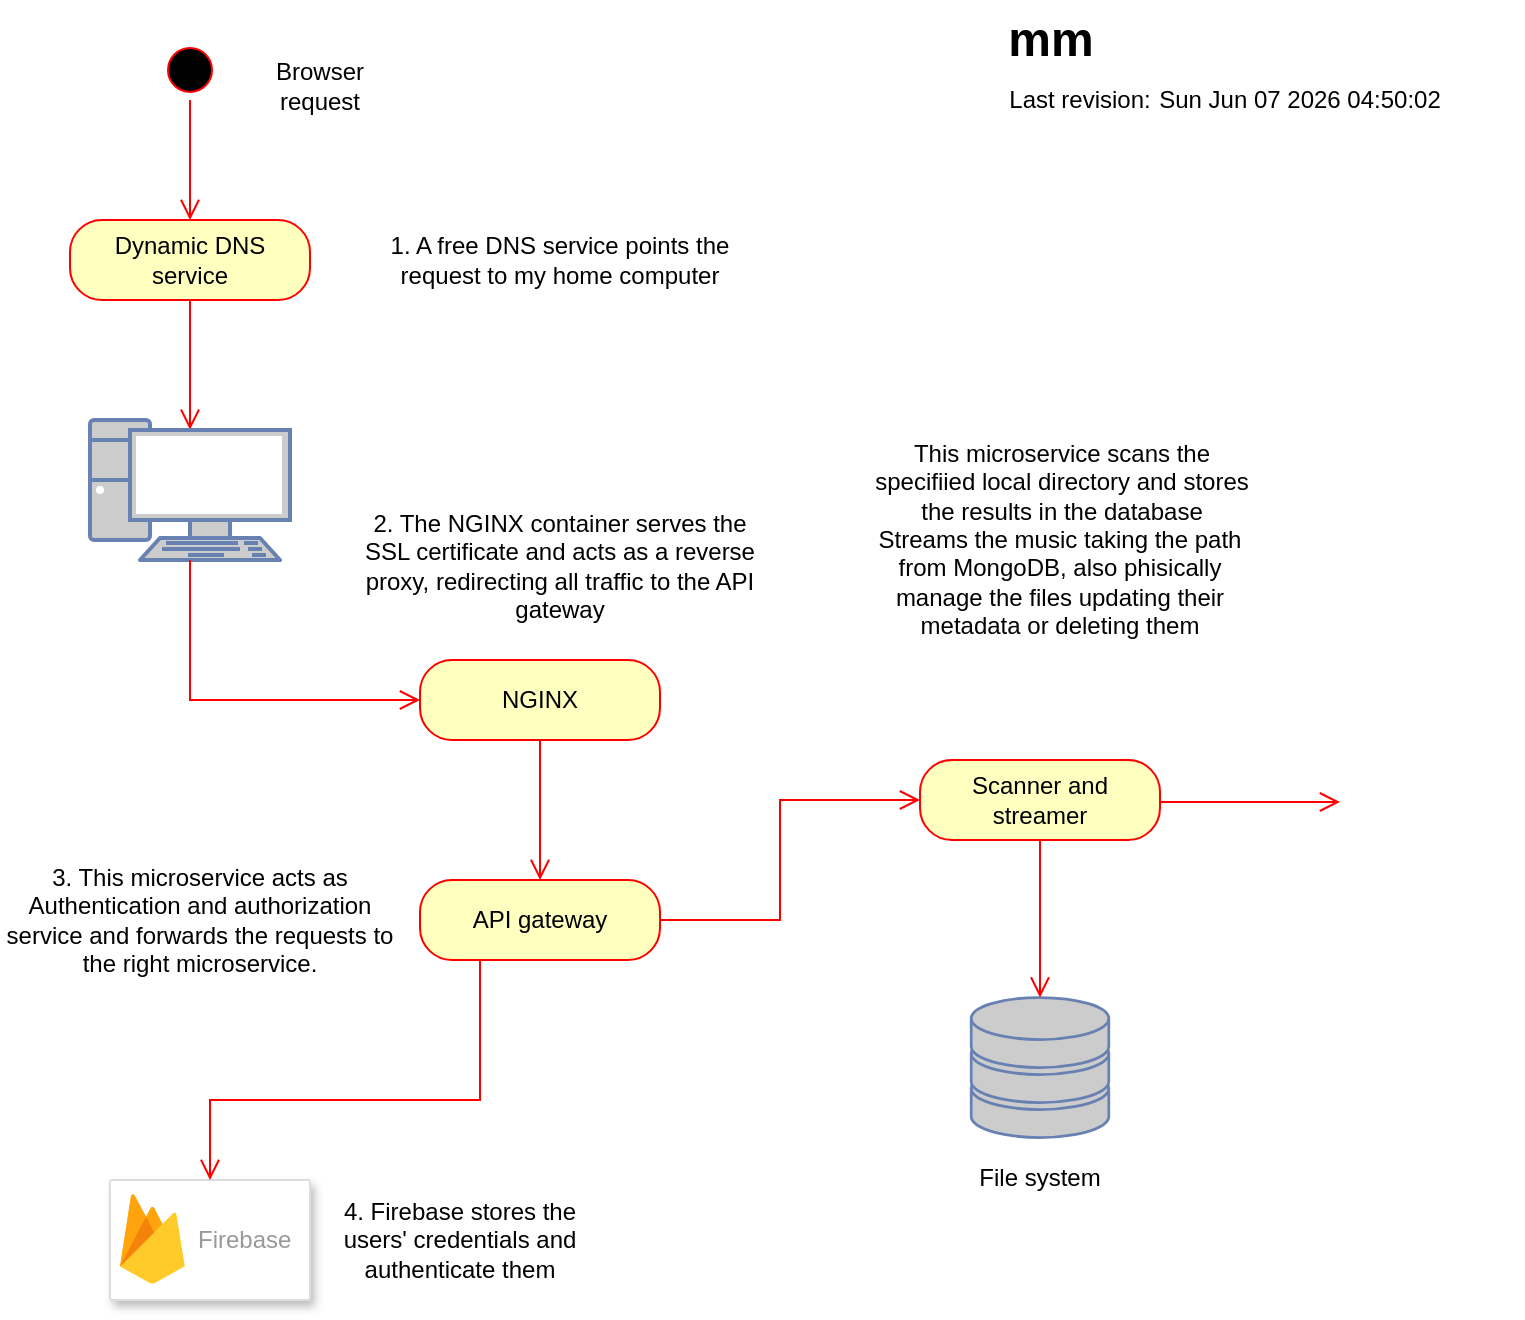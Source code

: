 <mxfile version="17.4.0" type="device"><diagram id="-BeOE3z5FSx-3IIOWKUC" name="Page-1"><mxGraphModel dx="1348" dy="712" grid="1" gridSize="10" guides="1" tooltips="1" connect="1" arrows="1" fold="1" page="1" pageScale="1" pageWidth="827" pageHeight="1169" math="0" shadow="0"><root><mxCell id="0"/><mxCell id="1" parent="0"/><mxCell id="0cYHmkUbdcFgfiggZc-B-1" value="" style="ellipse;html=1;shape=startState;fillColor=#000000;strokeColor=#ff0000;" parent="1" vertex="1"><mxGeometry x="110" y="30" width="30" height="30" as="geometry"/></mxCell><mxCell id="0cYHmkUbdcFgfiggZc-B-2" value="" style="edgeStyle=orthogonalEdgeStyle;html=1;verticalAlign=bottom;endArrow=open;endSize=8;strokeColor=#ff0000;rounded=0;" parent="1" source="0cYHmkUbdcFgfiggZc-B-1" edge="1"><mxGeometry relative="1" as="geometry"><mxPoint x="125" y="120" as="targetPoint"/></mxGeometry></mxCell><mxCell id="0cYHmkUbdcFgfiggZc-B-3" value="Dynamic DNS &lt;br&gt;service" style="rounded=1;whiteSpace=wrap;html=1;arcSize=40;fontColor=#000000;fillColor=#ffffc0;strokeColor=#ff0000;" parent="1" vertex="1"><mxGeometry x="65" y="120" width="120" height="40" as="geometry"/></mxCell><mxCell id="0cYHmkUbdcFgfiggZc-B-4" value="" style="edgeStyle=orthogonalEdgeStyle;html=1;verticalAlign=bottom;endArrow=open;endSize=8;strokeColor=#ff0000;rounded=0;entryX=0.5;entryY=0.07;entryDx=0;entryDy=0;entryPerimeter=0;" parent="1" source="0cYHmkUbdcFgfiggZc-B-3" target="0cYHmkUbdcFgfiggZc-B-11" edge="1"><mxGeometry relative="1" as="geometry"><mxPoint x="125" y="220" as="targetPoint"/></mxGeometry></mxCell><mxCell id="0cYHmkUbdcFgfiggZc-B-5" value="mm" style="text;strokeColor=none;fillColor=none;html=1;fontSize=24;fontStyle=1;verticalAlign=middle;align=center;" parent="1" vertex="1"><mxGeometry x="520" y="10" width="70" height="40" as="geometry"/></mxCell><UserObject label="Last revision:" placeholders="1" name="Variable" id="0cYHmkUbdcFgfiggZc-B-6"><mxCell style="text;html=1;strokeColor=none;fillColor=none;align=center;verticalAlign=middle;whiteSpace=wrap;overflow=hidden;" parent="1" vertex="1"><mxGeometry x="530" y="50" width="80" height="20" as="geometry"/></mxCell></UserObject><UserObject label="%date{ddd mmm dd yyyy HH:MM:ss}%" placeholders="1" id="0cYHmkUbdcFgfiggZc-B-7"><mxCell style="text;html=1;strokeColor=none;fillColor=none;align=center;verticalAlign=middle;whiteSpace=wrap;overflow=hidden;" parent="1" vertex="1"><mxGeometry x="600" y="50" width="160" height="20" as="geometry"/></mxCell></UserObject><UserObject label="Browser request" placeholders="1" name="Variable" id="0cYHmkUbdcFgfiggZc-B-8"><mxCell style="text;html=1;strokeColor=none;fillColor=none;align=center;verticalAlign=middle;whiteSpace=wrap;overflow=hidden;" parent="1" vertex="1"><mxGeometry x="150" y="35" width="80" height="35" as="geometry"/></mxCell></UserObject><UserObject label="1. A free DNS service points the request to my home computer" placeholders="1" name="Variable" id="0cYHmkUbdcFgfiggZc-B-10"><mxCell style="text;html=1;strokeColor=none;fillColor=none;align=center;verticalAlign=middle;whiteSpace=wrap;overflow=hidden;" parent="1" vertex="1"><mxGeometry x="210" y="122.5" width="200" height="35" as="geometry"/></mxCell></UserObject><mxCell id="0cYHmkUbdcFgfiggZc-B-11" value="" style="fontColor=#0066CC;verticalAlign=top;verticalLabelPosition=bottom;labelPosition=center;align=center;html=1;outlineConnect=0;fillColor=#CCCCCC;strokeColor=#6881B3;gradientColor=none;gradientDirection=north;strokeWidth=2;shape=mxgraph.networks.pc;" parent="1" vertex="1"><mxGeometry x="75" y="220" width="100" height="70" as="geometry"/></mxCell><mxCell id="0cYHmkUbdcFgfiggZc-B-12" value="" style="edgeStyle=orthogonalEdgeStyle;html=1;verticalAlign=bottom;endArrow=open;endSize=8;strokeColor=#ff0000;rounded=0;" parent="1" source="0cYHmkUbdcFgfiggZc-B-11" edge="1"><mxGeometry relative="1" as="geometry"><mxPoint x="240" y="360" as="targetPoint"/><mxPoint x="124.5" y="290" as="sourcePoint"/><Array as="points"><mxPoint x="125" y="360"/></Array></mxGeometry></mxCell><mxCell id="0cYHmkUbdcFgfiggZc-B-13" value="NGINX" style="rounded=1;whiteSpace=wrap;html=1;arcSize=40;fontColor=#000000;fillColor=#ffffc0;strokeColor=#ff0000;" parent="1" vertex="1"><mxGeometry x="240" y="340" width="120" height="40" as="geometry"/></mxCell><UserObject label="2. The NGINX container serves the SSL certificate and acts as a reverse proxy, redirecting all traffic to the API gateway" placeholders="1" name="Variable" id="0cYHmkUbdcFgfiggZc-B-14"><mxCell style="text;html=1;strokeColor=none;fillColor=none;align=center;verticalAlign=middle;whiteSpace=wrap;overflow=hidden;" parent="1" vertex="1"><mxGeometry x="210" y="260" width="200" height="65" as="geometry"/></mxCell></UserObject><mxCell id="0cYHmkUbdcFgfiggZc-B-15" value="" style="edgeStyle=orthogonalEdgeStyle;html=1;verticalAlign=bottom;endArrow=open;endSize=8;strokeColor=#ff0000;rounded=0;entryX=0.5;entryY=0;entryDx=0;entryDy=0;" parent="1" source="0cYHmkUbdcFgfiggZc-B-13" target="0cYHmkUbdcFgfiggZc-B-16" edge="1"><mxGeometry relative="1" as="geometry"><mxPoint x="299.5" y="444.9" as="targetPoint"/><mxPoint x="299.5" y="380" as="sourcePoint"/></mxGeometry></mxCell><mxCell id="0cYHmkUbdcFgfiggZc-B-16" value="API gateway" style="rounded=1;whiteSpace=wrap;html=1;arcSize=40;fontColor=#000000;fillColor=#ffffc0;strokeColor=#ff0000;" parent="1" vertex="1"><mxGeometry x="240" y="450" width="120" height="40" as="geometry"/></mxCell><UserObject label="3. This microservice acts as Authentication and authorization service and forwards the requests to the right microservice." placeholders="1" name="Variable" id="0cYHmkUbdcFgfiggZc-B-17"><mxCell style="text;html=1;strokeColor=none;fillColor=none;align=center;verticalAlign=middle;whiteSpace=wrap;overflow=hidden;" parent="1" vertex="1"><mxGeometry x="30" y="431.25" width="200" height="77.5" as="geometry"/></mxCell></UserObject><mxCell id="0cYHmkUbdcFgfiggZc-B-18" value="Scanner and streamer" style="rounded=1;whiteSpace=wrap;html=1;arcSize=40;fontColor=#000000;fillColor=#ffffc0;strokeColor=#ff0000;" parent="1" vertex="1"><mxGeometry x="490" y="390" width="120" height="40" as="geometry"/></mxCell><mxCell id="0cYHmkUbdcFgfiggZc-B-20" value="" style="edgeStyle=orthogonalEdgeStyle;html=1;verticalAlign=bottom;endArrow=open;endSize=8;strokeColor=#ff0000;rounded=0;entryX=0;entryY=0.5;entryDx=0;entryDy=0;exitX=1;exitY=0.5;exitDx=0;exitDy=0;" parent="1" source="0cYHmkUbdcFgfiggZc-B-16" target="0cYHmkUbdcFgfiggZc-B-18" edge="1"><mxGeometry relative="1" as="geometry"><mxPoint x="480" y="570" as="targetPoint"/><mxPoint x="480" y="500" as="sourcePoint"/><Array as="points"><mxPoint x="420" y="470"/><mxPoint x="420" y="410"/><mxPoint x="480" y="410"/></Array></mxGeometry></mxCell><UserObject label="This microservice scans the specifiied local directory and stores the results in the database" placeholders="1" name="Variable" id="0cYHmkUbdcFgfiggZc-B-21"><mxCell style="text;html=1;strokeColor=none;fillColor=none;align=center;verticalAlign=middle;whiteSpace=wrap;overflow=hidden;" parent="1" vertex="1"><mxGeometry x="461.2" y="212.5" width="200" height="77.5" as="geometry"/></mxCell></UserObject><mxCell id="0cYHmkUbdcFgfiggZc-B-23" value="" style="edgeStyle=orthogonalEdgeStyle;html=1;verticalAlign=bottom;endArrow=open;endSize=8;strokeColor=#ff0000;rounded=0;exitX=1;exitY=0.5;exitDx=0;exitDy=0;" parent="1" source="0cYHmkUbdcFgfiggZc-B-18" edge="1"><mxGeometry relative="1" as="geometry"><mxPoint x="700" y="411" as="targetPoint"/><mxPoint x="630" y="359.5" as="sourcePoint"/><Array as="points"><mxPoint x="610" y="411"/><mxPoint x="680" y="411"/></Array></mxGeometry></mxCell><mxCell id="0cYHmkUbdcFgfiggZc-B-29" value="" style="fontColor=#0066CC;verticalAlign=top;verticalLabelPosition=bottom;labelPosition=center;align=center;html=1;outlineConnect=0;fillColor=#CCCCCC;strokeColor=#6881B3;gradientColor=none;gradientDirection=north;strokeWidth=2;shape=mxgraph.networks.storage;" parent="1" vertex="1"><mxGeometry x="515.6" y="508.75" width="68.8" height="70" as="geometry"/></mxCell><mxCell id="0cYHmkUbdcFgfiggZc-B-30" value="" style="edgeStyle=orthogonalEdgeStyle;html=1;verticalAlign=bottom;endArrow=open;endSize=8;strokeColor=#ff0000;rounded=0;entryX=0.5;entryY=0;entryDx=0;entryDy=0;exitX=0.5;exitY=1;exitDx=0;exitDy=0;entryPerimeter=0;" parent="1" source="0cYHmkUbdcFgfiggZc-B-18" target="0cYHmkUbdcFgfiggZc-B-29" edge="1"><mxGeometry relative="1" as="geometry"><mxPoint x="440" y="765" as="targetPoint"/><mxPoint x="520" y="580" as="sourcePoint"/></mxGeometry></mxCell><UserObject label="File system" placeholders="1" name="Variable" id="0cYHmkUbdcFgfiggZc-B-31"><mxCell style="text;html=1;strokeColor=none;fillColor=none;align=center;verticalAlign=middle;whiteSpace=wrap;overflow=hidden;" parent="1" vertex="1"><mxGeometry x="505.0" y="578.75" width="90" height="41.25" as="geometry"/></mxCell></UserObject><UserObject label="Streams the music taking the path from MongoDB, also phisically manage the files updating their metadata or deleting them" placeholders="1" name="Variable" id="0cYHmkUbdcFgfiggZc-B-32"><mxCell style="text;html=1;strokeColor=none;fillColor=none;align=center;verticalAlign=middle;whiteSpace=wrap;overflow=hidden;" parent="1" vertex="1"><mxGeometry x="460" y="262.5" width="200" height="77.5" as="geometry"/></mxCell></UserObject><mxCell id="Q14JiuCbxcerGb3eglXE-1" value="" style="shape=image;imageAspect=0;aspect=fixed;verticalLabelPosition=bottom;verticalAlign=top;image=https://upload.wikimedia.org/wikipedia/commons/b/b2/Database-mysql.svg;" parent="1" vertex="1"><mxGeometry x="710" y="352.5" width="81.38" height="115" as="geometry"/></mxCell><mxCell id="Q14JiuCbxcerGb3eglXE-2" value="" style="strokeColor=#dddddd;shadow=1;strokeWidth=1;rounded=1;absoluteArcSize=1;arcSize=2;" parent="1" vertex="1"><mxGeometry x="85" y="600" width="100" height="60" as="geometry"/></mxCell><mxCell id="Q14JiuCbxcerGb3eglXE-3" value="Firebase" style="sketch=0;dashed=0;connectable=0;html=1;fillColor=#5184F3;strokeColor=none;shape=mxgraph.gcp2.firebase;part=1;labelPosition=right;verticalLabelPosition=middle;align=left;verticalAlign=middle;spacingLeft=5;fontColor=#999999;fontSize=12;" parent="Q14JiuCbxcerGb3eglXE-2" vertex="1"><mxGeometry width="32.4" height="45" relative="1" as="geometry"><mxPoint x="5" y="7" as="offset"/></mxGeometry></mxCell><mxCell id="Q14JiuCbxcerGb3eglXE-4" value="" style="edgeStyle=orthogonalEdgeStyle;html=1;verticalAlign=bottom;endArrow=open;endSize=8;strokeColor=#ff0000;rounded=0;entryX=0.5;entryY=0;entryDx=0;entryDy=0;exitX=0.25;exitY=1;exitDx=0;exitDy=0;" parent="1" source="0cYHmkUbdcFgfiggZc-B-16" target="Q14JiuCbxcerGb3eglXE-2" edge="1"><mxGeometry relative="1" as="geometry"><mxPoint x="270" y="622" as="targetPoint"/><mxPoint x="140" y="547" as="sourcePoint"/><Array as="points"><mxPoint x="270" y="560"/><mxPoint x="135" y="560"/></Array></mxGeometry></mxCell><UserObject label="4. Firebase stores the users' credentials and authenticate them" placeholders="1" name="Variable" id="Q14JiuCbxcerGb3eglXE-5"><mxCell style="text;html=1;strokeColor=none;fillColor=none;align=center;verticalAlign=middle;whiteSpace=wrap;overflow=hidden;" parent="1" vertex="1"><mxGeometry x="190" y="591.25" width="140" height="77.5" as="geometry"/></mxCell></UserObject></root></mxGraphModel></diagram></mxfile>